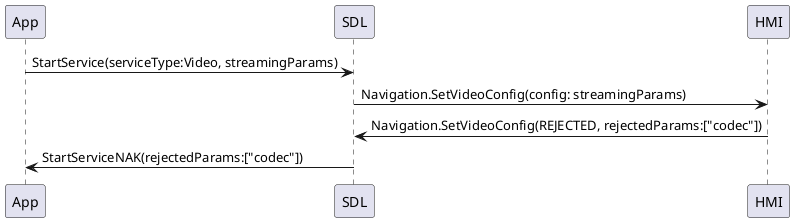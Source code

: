 @startuml
/'
Source file for sequence diagram
More information at https://plantuml.com/ 
'/

Participant "App" as A
Participant "SDL" as SDL
Participant "HMI" as HMI

A -> SDL: StartService(serviceType:Video, streamingParams)
SDL -> HMI: Navigation.SetVideoConfig(config: streamingParams)
HMI -> SDL: Navigation.SetVideoConfig(REJECTED, rejectedParams:["codec"])
SDL -> A: StartServiceNAK(rejectedParams:["codec"])

@enduml